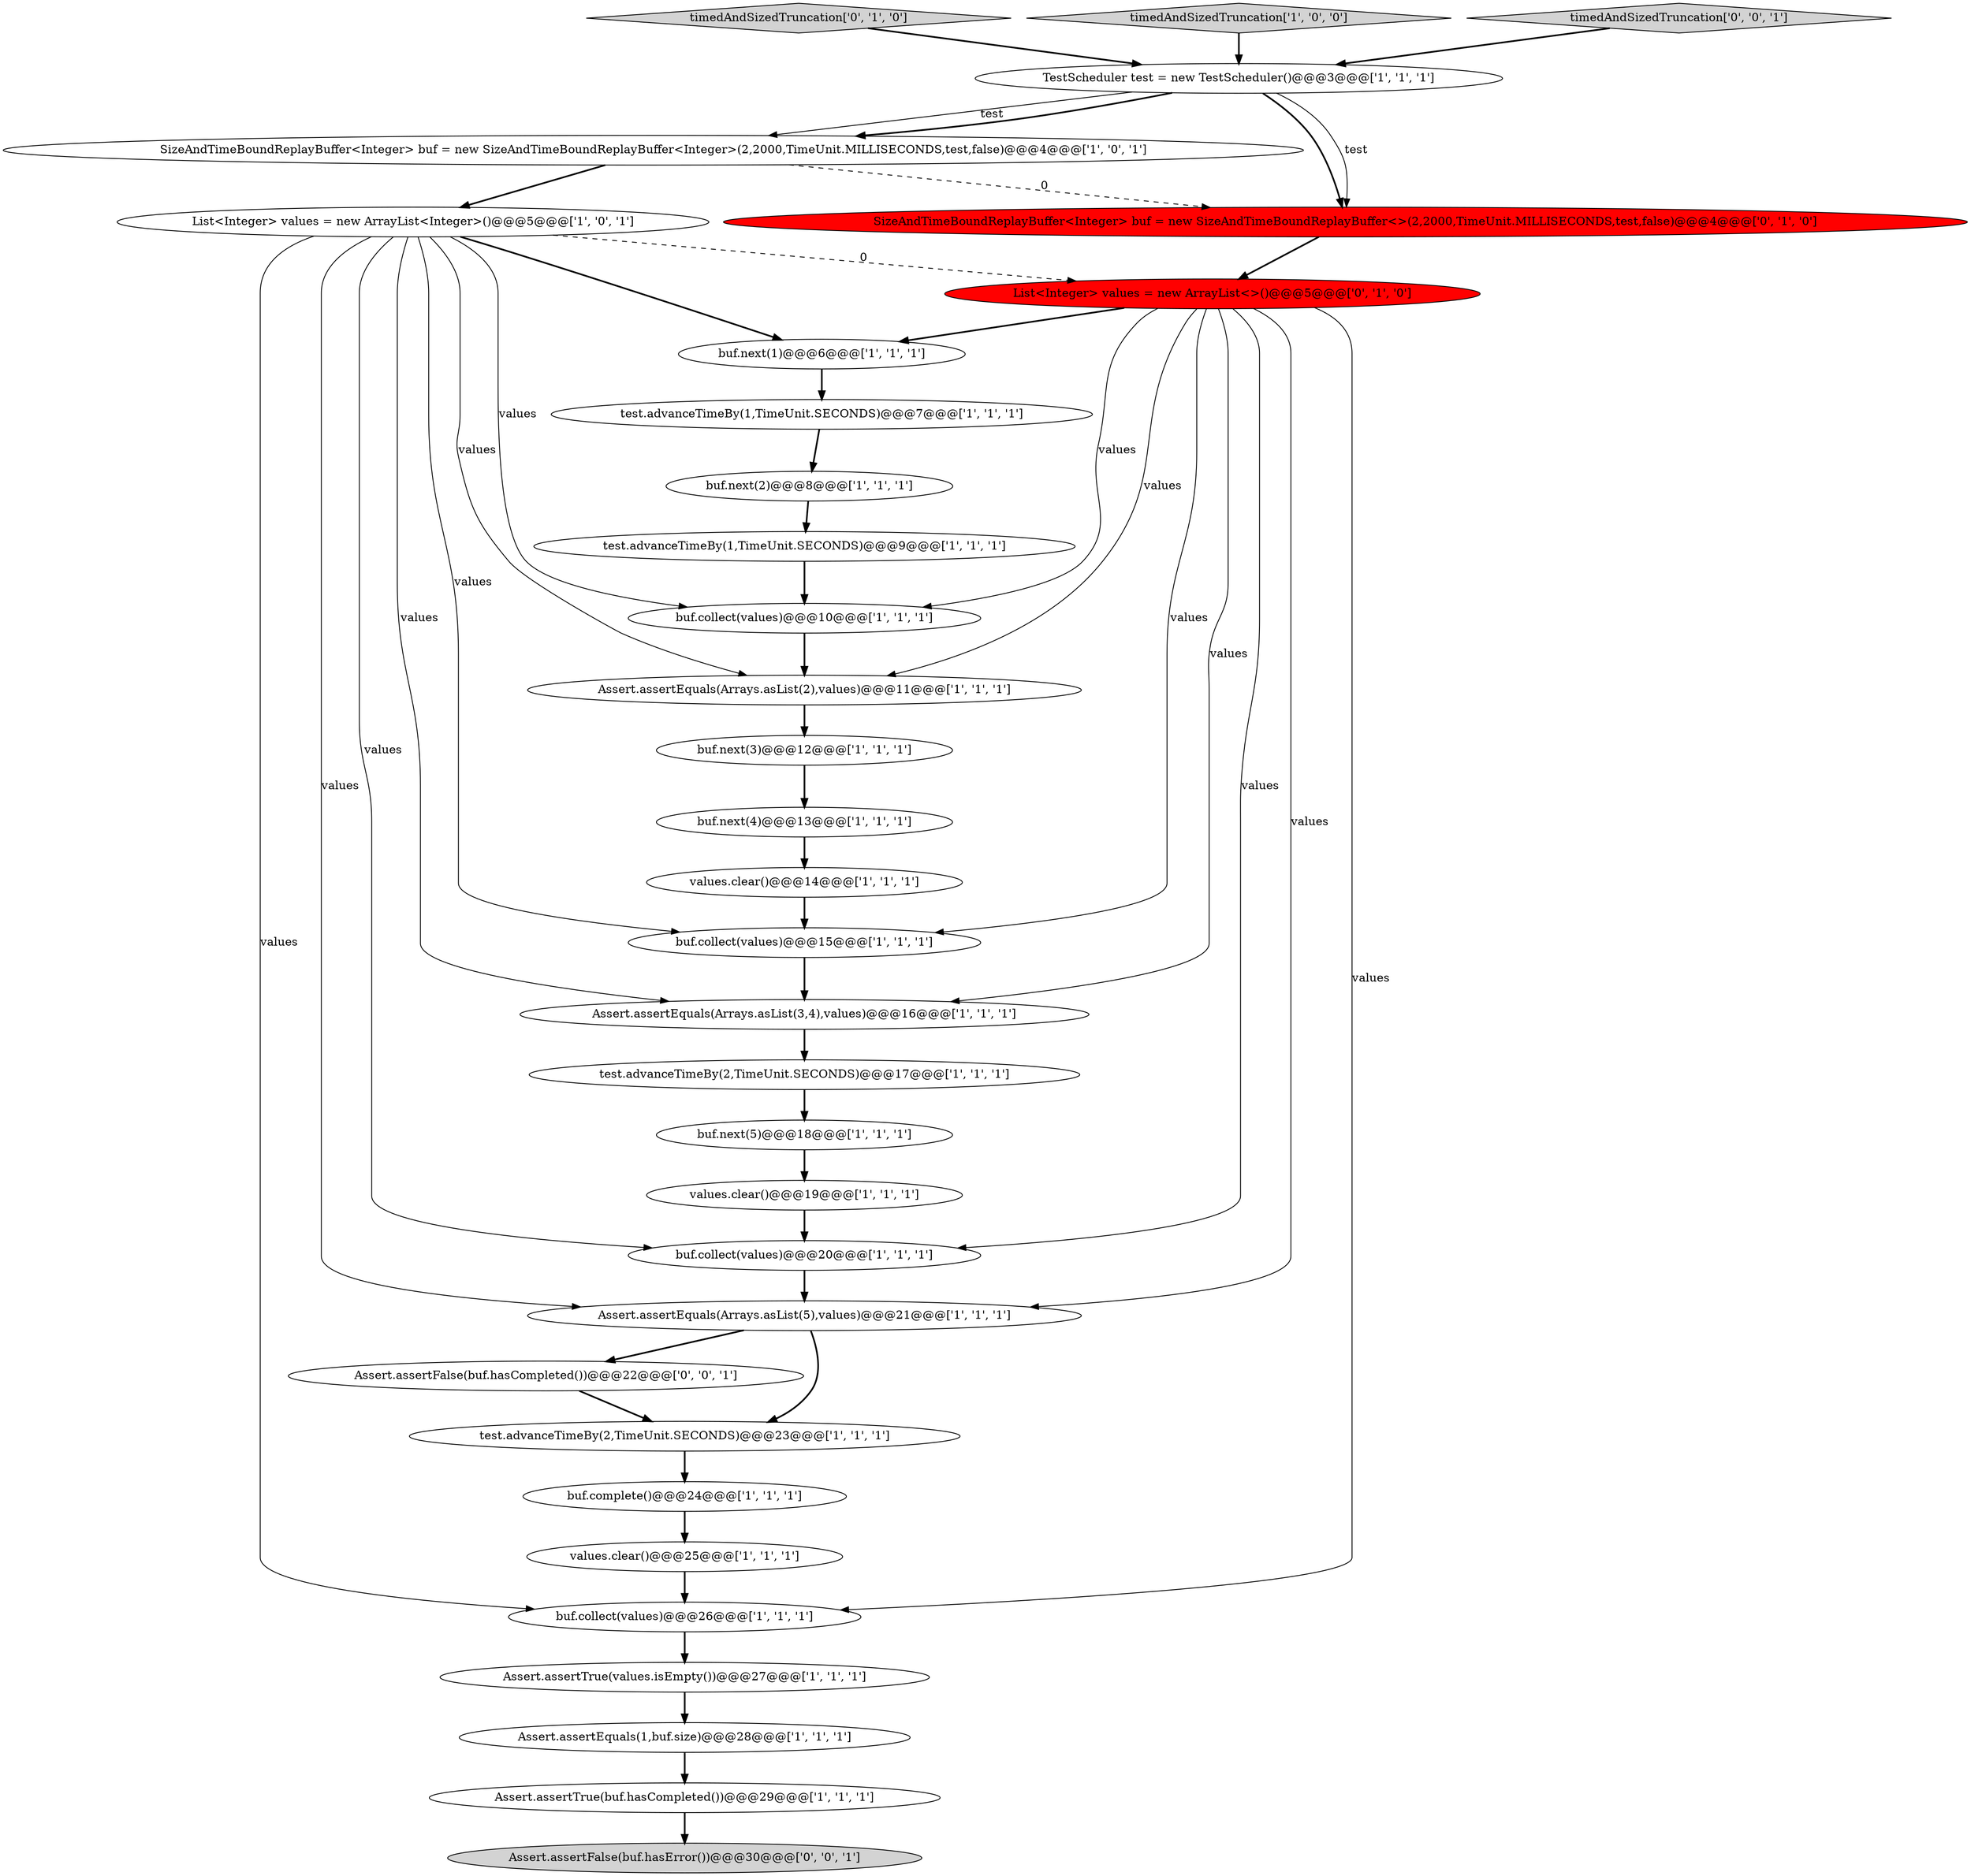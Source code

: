 digraph {
11 [style = filled, label = "buf.next(4)@@@13@@@['1', '1', '1']", fillcolor = white, shape = ellipse image = "AAA0AAABBB1BBB"];
8 [style = filled, label = "Assert.assertTrue(values.isEmpty())@@@27@@@['1', '1', '1']", fillcolor = white, shape = ellipse image = "AAA0AAABBB1BBB"];
6 [style = filled, label = "TestScheduler test = new TestScheduler()@@@3@@@['1', '1', '1']", fillcolor = white, shape = ellipse image = "AAA0AAABBB1BBB"];
31 [style = filled, label = "Assert.assertFalse(buf.hasCompleted())@@@22@@@['0', '0', '1']", fillcolor = white, shape = ellipse image = "AAA0AAABBB3BBB"];
12 [style = filled, label = "SizeAndTimeBoundReplayBuffer<Integer> buf = new SizeAndTimeBoundReplayBuffer<Integer>(2,2000,TimeUnit.MILLISECONDS,test,false)@@@4@@@['1', '0', '1']", fillcolor = white, shape = ellipse image = "AAA0AAABBB1BBB"];
16 [style = filled, label = "List<Integer> values = new ArrayList<Integer>()@@@5@@@['1', '0', '1']", fillcolor = white, shape = ellipse image = "AAA0AAABBB1BBB"];
19 [style = filled, label = "Assert.assertTrue(buf.hasCompleted())@@@29@@@['1', '1', '1']", fillcolor = white, shape = ellipse image = "AAA0AAABBB1BBB"];
24 [style = filled, label = "Assert.assertEquals(Arrays.asList(5),values)@@@21@@@['1', '1', '1']", fillcolor = white, shape = ellipse image = "AAA0AAABBB1BBB"];
4 [style = filled, label = "buf.collect(values)@@@20@@@['1', '1', '1']", fillcolor = white, shape = ellipse image = "AAA0AAABBB1BBB"];
1 [style = filled, label = "buf.next(1)@@@6@@@['1', '1', '1']", fillcolor = white, shape = ellipse image = "AAA0AAABBB1BBB"];
2 [style = filled, label = "Assert.assertEquals(Arrays.asList(2),values)@@@11@@@['1', '1', '1']", fillcolor = white, shape = ellipse image = "AAA0AAABBB1BBB"];
3 [style = filled, label = "buf.collect(values)@@@10@@@['1', '1', '1']", fillcolor = white, shape = ellipse image = "AAA0AAABBB1BBB"];
13 [style = filled, label = "values.clear()@@@25@@@['1', '1', '1']", fillcolor = white, shape = ellipse image = "AAA0AAABBB1BBB"];
21 [style = filled, label = "buf.complete()@@@24@@@['1', '1', '1']", fillcolor = white, shape = ellipse image = "AAA0AAABBB1BBB"];
15 [style = filled, label = "test.advanceTimeBy(1,TimeUnit.SECONDS)@@@9@@@['1', '1', '1']", fillcolor = white, shape = ellipse image = "AAA0AAABBB1BBB"];
10 [style = filled, label = "buf.next(2)@@@8@@@['1', '1', '1']", fillcolor = white, shape = ellipse image = "AAA0AAABBB1BBB"];
14 [style = filled, label = "test.advanceTimeBy(2,TimeUnit.SECONDS)@@@23@@@['1', '1', '1']", fillcolor = white, shape = ellipse image = "AAA0AAABBB1BBB"];
22 [style = filled, label = "buf.collect(values)@@@26@@@['1', '1', '1']", fillcolor = white, shape = ellipse image = "AAA0AAABBB1BBB"];
7 [style = filled, label = "test.advanceTimeBy(2,TimeUnit.SECONDS)@@@17@@@['1', '1', '1']", fillcolor = white, shape = ellipse image = "AAA0AAABBB1BBB"];
23 [style = filled, label = "values.clear()@@@14@@@['1', '1', '1']", fillcolor = white, shape = ellipse image = "AAA0AAABBB1BBB"];
27 [style = filled, label = "timedAndSizedTruncation['0', '1', '0']", fillcolor = lightgray, shape = diamond image = "AAA0AAABBB2BBB"];
0 [style = filled, label = "Assert.assertEquals(1,buf.size)@@@28@@@['1', '1', '1']", fillcolor = white, shape = ellipse image = "AAA0AAABBB1BBB"];
18 [style = filled, label = "values.clear()@@@19@@@['1', '1', '1']", fillcolor = white, shape = ellipse image = "AAA0AAABBB1BBB"];
9 [style = filled, label = "buf.next(5)@@@18@@@['1', '1', '1']", fillcolor = white, shape = ellipse image = "AAA0AAABBB1BBB"];
5 [style = filled, label = "timedAndSizedTruncation['1', '0', '0']", fillcolor = lightgray, shape = diamond image = "AAA0AAABBB1BBB"];
28 [style = filled, label = "SizeAndTimeBoundReplayBuffer<Integer> buf = new SizeAndTimeBoundReplayBuffer<>(2,2000,TimeUnit.MILLISECONDS,test,false)@@@4@@@['0', '1', '0']", fillcolor = red, shape = ellipse image = "AAA1AAABBB2BBB"];
17 [style = filled, label = "buf.collect(values)@@@15@@@['1', '1', '1']", fillcolor = white, shape = ellipse image = "AAA0AAABBB1BBB"];
26 [style = filled, label = "test.advanceTimeBy(1,TimeUnit.SECONDS)@@@7@@@['1', '1', '1']", fillcolor = white, shape = ellipse image = "AAA0AAABBB1BBB"];
32 [style = filled, label = "timedAndSizedTruncation['0', '0', '1']", fillcolor = lightgray, shape = diamond image = "AAA0AAABBB3BBB"];
29 [style = filled, label = "List<Integer> values = new ArrayList<>()@@@5@@@['0', '1', '0']", fillcolor = red, shape = ellipse image = "AAA1AAABBB2BBB"];
20 [style = filled, label = "buf.next(3)@@@12@@@['1', '1', '1']", fillcolor = white, shape = ellipse image = "AAA0AAABBB1BBB"];
25 [style = filled, label = "Assert.assertEquals(Arrays.asList(3,4),values)@@@16@@@['1', '1', '1']", fillcolor = white, shape = ellipse image = "AAA0AAABBB1BBB"];
30 [style = filled, label = "Assert.assertFalse(buf.hasError())@@@30@@@['0', '0', '1']", fillcolor = lightgray, shape = ellipse image = "AAA0AAABBB3BBB"];
31->14 [style = bold, label=""];
28->29 [style = bold, label=""];
17->25 [style = bold, label=""];
29->4 [style = solid, label="values"];
2->20 [style = bold, label=""];
4->24 [style = bold, label=""];
10->15 [style = bold, label=""];
16->2 [style = solid, label="values"];
26->10 [style = bold, label=""];
29->25 [style = solid, label="values"];
0->19 [style = bold, label=""];
16->17 [style = solid, label="values"];
29->22 [style = solid, label="values"];
12->16 [style = bold, label=""];
1->26 [style = bold, label=""];
15->3 [style = bold, label=""];
25->7 [style = bold, label=""];
6->12 [style = solid, label="test"];
29->17 [style = solid, label="values"];
27->6 [style = bold, label=""];
29->3 [style = solid, label="values"];
32->6 [style = bold, label=""];
24->14 [style = bold, label=""];
22->8 [style = bold, label=""];
7->9 [style = bold, label=""];
8->0 [style = bold, label=""];
16->22 [style = solid, label="values"];
16->4 [style = solid, label="values"];
9->18 [style = bold, label=""];
6->28 [style = bold, label=""];
18->4 [style = bold, label=""];
3->2 [style = bold, label=""];
5->6 [style = bold, label=""];
16->1 [style = bold, label=""];
24->31 [style = bold, label=""];
29->24 [style = solid, label="values"];
12->28 [style = dashed, label="0"];
16->24 [style = solid, label="values"];
6->28 [style = solid, label="test"];
16->29 [style = dashed, label="0"];
23->17 [style = bold, label=""];
16->3 [style = solid, label="values"];
16->25 [style = solid, label="values"];
13->22 [style = bold, label=""];
29->1 [style = bold, label=""];
29->2 [style = solid, label="values"];
11->23 [style = bold, label=""];
14->21 [style = bold, label=""];
21->13 [style = bold, label=""];
20->11 [style = bold, label=""];
19->30 [style = bold, label=""];
6->12 [style = bold, label=""];
}
